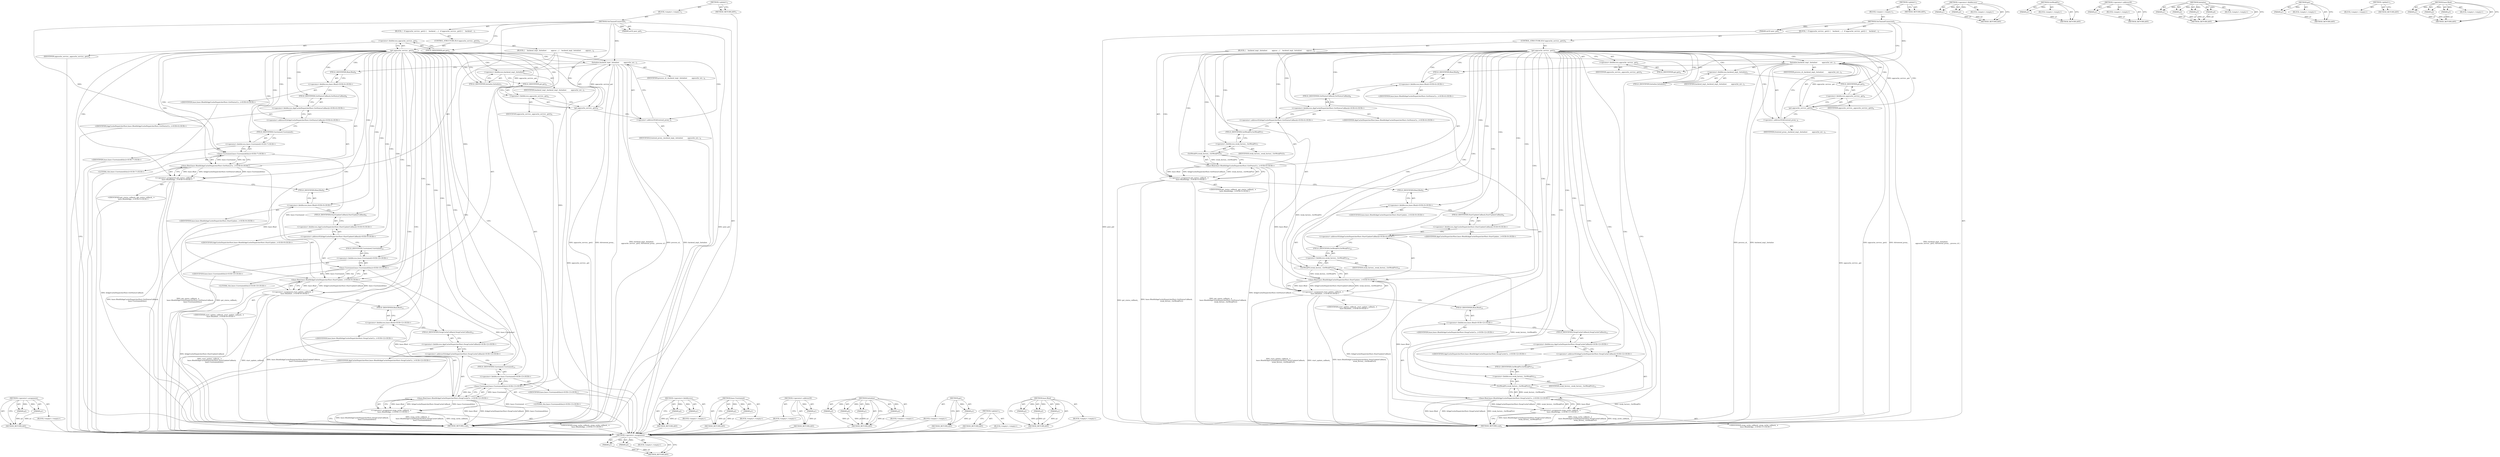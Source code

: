 digraph "base.Bind" {
vulnerable_112 [label=<(METHOD,&lt;operator&gt;.assignment)>];
vulnerable_113 [label=<(PARAM,p1)>];
vulnerable_114 [label=<(PARAM,p2)>];
vulnerable_115 [label=<(BLOCK,&lt;empty&gt;,&lt;empty&gt;)>];
vulnerable_116 [label=<(METHOD_RETURN,ANY)>];
vulnerable_6 [label=<(METHOD,&lt;global&gt;)<SUB>1</SUB>>];
vulnerable_7 [label=<(BLOCK,&lt;empty&gt;,&lt;empty&gt;)<SUB>1</SUB>>];
vulnerable_8 [label=<(METHOD,OnChannelConnected)<SUB>1</SUB>>];
vulnerable_9 [label=<(PARAM,int32 peer_pid)<SUB>1</SUB>>];
vulnerable_10 [label=<(BLOCK,{
  if (appcache_service_.get()) {
    backend_...,{
  if (appcache_service_.get()) {
    backend_...)<SUB>1</SUB>>];
vulnerable_11 [label=<(CONTROL_STRUCTURE,IF,if (appcache_service_.get()))<SUB>2</SUB>>];
vulnerable_12 [label=<(get,appcache_service_.get())<SUB>2</SUB>>];
vulnerable_13 [label=<(&lt;operator&gt;.fieldAccess,appcache_service_.get)<SUB>2</SUB>>];
vulnerable_14 [label=<(IDENTIFIER,appcache_service_,appcache_service_.get())<SUB>2</SUB>>];
vulnerable_15 [label=<(FIELD_IDENTIFIER,get,get)<SUB>2</SUB>>];
vulnerable_16 [label=<(BLOCK,{
    backend_impl_.Initialize(
         appcac...,{
    backend_impl_.Initialize(
         appcac...)<SUB>2</SUB>>];
vulnerable_17 [label=<(Initialize,backend_impl_.Initialize(
         appcache_ser...)<SUB>3</SUB>>];
vulnerable_18 [label=<(&lt;operator&gt;.fieldAccess,backend_impl_.Initialize)<SUB>3</SUB>>];
vulnerable_19 [label=<(IDENTIFIER,backend_impl_,backend_impl_.Initialize(
         appcache_ser...)<SUB>3</SUB>>];
vulnerable_20 [label=<(FIELD_IDENTIFIER,Initialize,Initialize)<SUB>3</SUB>>];
vulnerable_21 [label=<(get,appcache_service_.get())<SUB>4</SUB>>];
vulnerable_22 [label=<(&lt;operator&gt;.fieldAccess,appcache_service_.get)<SUB>4</SUB>>];
vulnerable_23 [label=<(IDENTIFIER,appcache_service_,appcache_service_.get())<SUB>4</SUB>>];
vulnerable_24 [label=<(FIELD_IDENTIFIER,get,get)<SUB>4</SUB>>];
vulnerable_25 [label=<(&lt;operator&gt;.addressOf,&amp;frontend_proxy_)<SUB>4</SUB>>];
vulnerable_26 [label=<(IDENTIFIER,frontend_proxy_,backend_impl_.Initialize(
         appcache_ser...)<SUB>4</SUB>>];
vulnerable_27 [label=<(IDENTIFIER,process_id_,backend_impl_.Initialize(
         appcache_ser...)<SUB>4</SUB>>];
vulnerable_28 [label="<(&lt;operator&gt;.assignment,get_status_callback_ =
         base::Bind(&amp;App...)<SUB>5</SUB>>"];
vulnerable_29 [label="<(IDENTIFIER,get_status_callback_,get_status_callback_ =
         base::Bind(&amp;App...)<SUB>5</SUB>>"];
vulnerable_30 [label="<(base.Bind,base::Bind(&amp;AppCacheDispatcherHost::GetStatusCa...)<SUB>6</SUB>>"];
vulnerable_31 [label="<(&lt;operator&gt;.fieldAccess,base::Bind)<SUB>6</SUB>>"];
vulnerable_32 [label="<(IDENTIFIER,base,base::Bind(&amp;AppCacheDispatcherHost::GetStatusCa...)<SUB>6</SUB>>"];
vulnerable_33 [label=<(FIELD_IDENTIFIER,Bind,Bind)<SUB>6</SUB>>];
vulnerable_34 [label="<(&lt;operator&gt;.addressOf,&amp;AppCacheDispatcherHost::GetStatusCallback)<SUB>6</SUB>>"];
vulnerable_35 [label="<(&lt;operator&gt;.fieldAccess,AppCacheDispatcherHost::GetStatusCallback)<SUB>6</SUB>>"];
vulnerable_36 [label="<(IDENTIFIER,AppCacheDispatcherHost,base::Bind(&amp;AppCacheDispatcherHost::GetStatusCa...)<SUB>6</SUB>>"];
vulnerable_37 [label=<(FIELD_IDENTIFIER,GetStatusCallback,GetStatusCallback)<SUB>6</SUB>>];
vulnerable_38 [label="<(base.Unretained,base::Unretained(this))<SUB>7</SUB>>"];
vulnerable_39 [label="<(&lt;operator&gt;.fieldAccess,base::Unretained)<SUB>7</SUB>>"];
vulnerable_40 [label="<(IDENTIFIER,base,base::Unretained(this))<SUB>7</SUB>>"];
vulnerable_41 [label=<(FIELD_IDENTIFIER,Unretained,Unretained)<SUB>7</SUB>>];
vulnerable_42 [label="<(LITERAL,this,base::Unretained(this))<SUB>7</SUB>>"];
vulnerable_43 [label="<(&lt;operator&gt;.assignment,start_update_callback_ =
         base::Bind(&amp;A...)<SUB>8</SUB>>"];
vulnerable_44 [label="<(IDENTIFIER,start_update_callback_,start_update_callback_ =
         base::Bind(&amp;A...)<SUB>8</SUB>>"];
vulnerable_45 [label="<(base.Bind,base::Bind(&amp;AppCacheDispatcherHost::StartUpdate...)<SUB>9</SUB>>"];
vulnerable_46 [label="<(&lt;operator&gt;.fieldAccess,base::Bind)<SUB>9</SUB>>"];
vulnerable_47 [label="<(IDENTIFIER,base,base::Bind(&amp;AppCacheDispatcherHost::StartUpdate...)<SUB>9</SUB>>"];
vulnerable_48 [label=<(FIELD_IDENTIFIER,Bind,Bind)<SUB>9</SUB>>];
vulnerable_49 [label="<(&lt;operator&gt;.addressOf,&amp;AppCacheDispatcherHost::StartUpdateCallback)<SUB>9</SUB>>"];
vulnerable_50 [label="<(&lt;operator&gt;.fieldAccess,AppCacheDispatcherHost::StartUpdateCallback)<SUB>9</SUB>>"];
vulnerable_51 [label="<(IDENTIFIER,AppCacheDispatcherHost,base::Bind(&amp;AppCacheDispatcherHost::StartUpdate...)<SUB>9</SUB>>"];
vulnerable_52 [label=<(FIELD_IDENTIFIER,StartUpdateCallback,StartUpdateCallback)<SUB>9</SUB>>];
vulnerable_53 [label="<(base.Unretained,base::Unretained(this))<SUB>10</SUB>>"];
vulnerable_54 [label="<(&lt;operator&gt;.fieldAccess,base::Unretained)<SUB>10</SUB>>"];
vulnerable_55 [label="<(IDENTIFIER,base,base::Unretained(this))<SUB>10</SUB>>"];
vulnerable_56 [label=<(FIELD_IDENTIFIER,Unretained,Unretained)<SUB>10</SUB>>];
vulnerable_57 [label="<(LITERAL,this,base::Unretained(this))<SUB>10</SUB>>"];
vulnerable_58 [label="<(&lt;operator&gt;.assignment,swap_cache_callback_ =
         base::Bind(&amp;App...)<SUB>11</SUB>>"];
vulnerable_59 [label="<(IDENTIFIER,swap_cache_callback_,swap_cache_callback_ =
         base::Bind(&amp;App...)<SUB>11</SUB>>"];
vulnerable_60 [label="<(base.Bind,base::Bind(&amp;AppCacheDispatcherHost::SwapCacheCa...)<SUB>12</SUB>>"];
vulnerable_61 [label="<(&lt;operator&gt;.fieldAccess,base::Bind)<SUB>12</SUB>>"];
vulnerable_62 [label="<(IDENTIFIER,base,base::Bind(&amp;AppCacheDispatcherHost::SwapCacheCa...)<SUB>12</SUB>>"];
vulnerable_63 [label=<(FIELD_IDENTIFIER,Bind,Bind)<SUB>12</SUB>>];
vulnerable_64 [label="<(&lt;operator&gt;.addressOf,&amp;AppCacheDispatcherHost::SwapCacheCallback)<SUB>12</SUB>>"];
vulnerable_65 [label="<(&lt;operator&gt;.fieldAccess,AppCacheDispatcherHost::SwapCacheCallback)<SUB>12</SUB>>"];
vulnerable_66 [label="<(IDENTIFIER,AppCacheDispatcherHost,base::Bind(&amp;AppCacheDispatcherHost::SwapCacheCa...)<SUB>12</SUB>>"];
vulnerable_67 [label=<(FIELD_IDENTIFIER,SwapCacheCallback,SwapCacheCallback)<SUB>12</SUB>>];
vulnerable_68 [label="<(base.Unretained,base::Unretained(this))<SUB>13</SUB>>"];
vulnerable_69 [label="<(&lt;operator&gt;.fieldAccess,base::Unretained)<SUB>13</SUB>>"];
vulnerable_70 [label="<(IDENTIFIER,base,base::Unretained(this))<SUB>13</SUB>>"];
vulnerable_71 [label=<(FIELD_IDENTIFIER,Unretained,Unretained)<SUB>13</SUB>>];
vulnerable_72 [label="<(LITERAL,this,base::Unretained(this))<SUB>13</SUB>>"];
vulnerable_73 [label=<(METHOD_RETURN,void)<SUB>1</SUB>>];
vulnerable_75 [label=<(METHOD_RETURN,ANY)<SUB>1</SUB>>];
vulnerable_96 [label=<(METHOD,&lt;operator&gt;.fieldAccess)>];
vulnerable_97 [label=<(PARAM,p1)>];
vulnerable_98 [label=<(PARAM,p2)>];
vulnerable_99 [label=<(BLOCK,&lt;empty&gt;,&lt;empty&gt;)>];
vulnerable_100 [label=<(METHOD_RETURN,ANY)>];
vulnerable_123 [label=<(METHOD,base.Unretained)>];
vulnerable_124 [label=<(PARAM,p1)>];
vulnerable_125 [label=<(PARAM,p2)>];
vulnerable_126 [label=<(BLOCK,&lt;empty&gt;,&lt;empty&gt;)>];
vulnerable_127 [label=<(METHOD_RETURN,ANY)>];
vulnerable_108 [label=<(METHOD,&lt;operator&gt;.addressOf)>];
vulnerable_109 [label=<(PARAM,p1)>];
vulnerable_110 [label=<(BLOCK,&lt;empty&gt;,&lt;empty&gt;)>];
vulnerable_111 [label=<(METHOD_RETURN,ANY)>];
vulnerable_101 [label=<(METHOD,Initialize)>];
vulnerable_102 [label=<(PARAM,p1)>];
vulnerable_103 [label=<(PARAM,p2)>];
vulnerable_104 [label=<(PARAM,p3)>];
vulnerable_105 [label=<(PARAM,p4)>];
vulnerable_106 [label=<(BLOCK,&lt;empty&gt;,&lt;empty&gt;)>];
vulnerable_107 [label=<(METHOD_RETURN,ANY)>];
vulnerable_92 [label=<(METHOD,get)>];
vulnerable_93 [label=<(PARAM,p1)>];
vulnerable_94 [label=<(BLOCK,&lt;empty&gt;,&lt;empty&gt;)>];
vulnerable_95 [label=<(METHOD_RETURN,ANY)>];
vulnerable_86 [label=<(METHOD,&lt;global&gt;)<SUB>1</SUB>>];
vulnerable_87 [label=<(BLOCK,&lt;empty&gt;,&lt;empty&gt;)>];
vulnerable_88 [label=<(METHOD_RETURN,ANY)>];
vulnerable_117 [label=<(METHOD,base.Bind)>];
vulnerable_118 [label=<(PARAM,p1)>];
vulnerable_119 [label=<(PARAM,p2)>];
vulnerable_120 [label=<(PARAM,p3)>];
vulnerable_121 [label=<(BLOCK,&lt;empty&gt;,&lt;empty&gt;)>];
vulnerable_122 [label=<(METHOD_RETURN,ANY)>];
fixed_109 [label=<(METHOD,&lt;operator&gt;.assignment)>];
fixed_110 [label=<(PARAM,p1)>];
fixed_111 [label=<(PARAM,p2)>];
fixed_112 [label=<(BLOCK,&lt;empty&gt;,&lt;empty&gt;)>];
fixed_113 [label=<(METHOD_RETURN,ANY)>];
fixed_6 [label=<(METHOD,&lt;global&gt;)<SUB>1</SUB>>];
fixed_7 [label=<(BLOCK,&lt;empty&gt;,&lt;empty&gt;)<SUB>1</SUB>>];
fixed_8 [label=<(METHOD,OnChannelConnected)<SUB>1</SUB>>];
fixed_9 [label=<(PARAM,int32 peer_pid)<SUB>1</SUB>>];
fixed_10 [label=<(BLOCK,{
  if (appcache_service_.get()) {
    backend_...,{
  if (appcache_service_.get()) {
    backend_...)<SUB>1</SUB>>];
fixed_11 [label=<(CONTROL_STRUCTURE,IF,if (appcache_service_.get()))<SUB>2</SUB>>];
fixed_12 [label=<(get,appcache_service_.get())<SUB>2</SUB>>];
fixed_13 [label=<(&lt;operator&gt;.fieldAccess,appcache_service_.get)<SUB>2</SUB>>];
fixed_14 [label=<(IDENTIFIER,appcache_service_,appcache_service_.get())<SUB>2</SUB>>];
fixed_15 [label=<(FIELD_IDENTIFIER,get,get)<SUB>2</SUB>>];
fixed_16 [label=<(BLOCK,{
    backend_impl_.Initialize(
         appcac...,{
    backend_impl_.Initialize(
         appcac...)<SUB>2</SUB>>];
fixed_17 [label=<(Initialize,backend_impl_.Initialize(
         appcache_ser...)<SUB>3</SUB>>];
fixed_18 [label=<(&lt;operator&gt;.fieldAccess,backend_impl_.Initialize)<SUB>3</SUB>>];
fixed_19 [label=<(IDENTIFIER,backend_impl_,backend_impl_.Initialize(
         appcache_ser...)<SUB>3</SUB>>];
fixed_20 [label=<(FIELD_IDENTIFIER,Initialize,Initialize)<SUB>3</SUB>>];
fixed_21 [label=<(get,appcache_service_.get())<SUB>4</SUB>>];
fixed_22 [label=<(&lt;operator&gt;.fieldAccess,appcache_service_.get)<SUB>4</SUB>>];
fixed_23 [label=<(IDENTIFIER,appcache_service_,appcache_service_.get())<SUB>4</SUB>>];
fixed_24 [label=<(FIELD_IDENTIFIER,get,get)<SUB>4</SUB>>];
fixed_25 [label=<(&lt;operator&gt;.addressOf,&amp;frontend_proxy_)<SUB>4</SUB>>];
fixed_26 [label=<(IDENTIFIER,frontend_proxy_,backend_impl_.Initialize(
         appcache_ser...)<SUB>4</SUB>>];
fixed_27 [label=<(IDENTIFIER,process_id_,backend_impl_.Initialize(
         appcache_ser...)<SUB>4</SUB>>];
fixed_28 [label="<(&lt;operator&gt;.assignment,get_status_callback_ =
         base::Bind(&amp;App...)<SUB>5</SUB>>"];
fixed_29 [label="<(IDENTIFIER,get_status_callback_,get_status_callback_ =
         base::Bind(&amp;App...)<SUB>5</SUB>>"];
fixed_30 [label="<(base.Bind,base::Bind(&amp;AppCacheDispatcherHost::GetStatusCa...)<SUB>6</SUB>>"];
fixed_31 [label="<(&lt;operator&gt;.fieldAccess,base::Bind)<SUB>6</SUB>>"];
fixed_32 [label="<(IDENTIFIER,base,base::Bind(&amp;AppCacheDispatcherHost::GetStatusCa...)<SUB>6</SUB>>"];
fixed_33 [label=<(FIELD_IDENTIFIER,Bind,Bind)<SUB>6</SUB>>];
fixed_34 [label="<(&lt;operator&gt;.addressOf,&amp;AppCacheDispatcherHost::GetStatusCallback)<SUB>6</SUB>>"];
fixed_35 [label="<(&lt;operator&gt;.fieldAccess,AppCacheDispatcherHost::GetStatusCallback)<SUB>6</SUB>>"];
fixed_36 [label="<(IDENTIFIER,AppCacheDispatcherHost,base::Bind(&amp;AppCacheDispatcherHost::GetStatusCa...)<SUB>6</SUB>>"];
fixed_37 [label=<(FIELD_IDENTIFIER,GetStatusCallback,GetStatusCallback)<SUB>6</SUB>>];
fixed_38 [label=<(GetWeakPtr,weak_factory_.GetWeakPtr())<SUB>7</SUB>>];
fixed_39 [label=<(&lt;operator&gt;.fieldAccess,weak_factory_.GetWeakPtr)<SUB>7</SUB>>];
fixed_40 [label=<(IDENTIFIER,weak_factory_,weak_factory_.GetWeakPtr())<SUB>7</SUB>>];
fixed_41 [label=<(FIELD_IDENTIFIER,GetWeakPtr,GetWeakPtr)<SUB>7</SUB>>];
fixed_42 [label="<(&lt;operator&gt;.assignment,start_update_callback_ =
         base::Bind(&amp;A...)<SUB>8</SUB>>"];
fixed_43 [label="<(IDENTIFIER,start_update_callback_,start_update_callback_ =
         base::Bind(&amp;A...)<SUB>8</SUB>>"];
fixed_44 [label="<(base.Bind,base::Bind(&amp;AppCacheDispatcherHost::StartUpdate...)<SUB>9</SUB>>"];
fixed_45 [label="<(&lt;operator&gt;.fieldAccess,base::Bind)<SUB>9</SUB>>"];
fixed_46 [label="<(IDENTIFIER,base,base::Bind(&amp;AppCacheDispatcherHost::StartUpdate...)<SUB>9</SUB>>"];
fixed_47 [label=<(FIELD_IDENTIFIER,Bind,Bind)<SUB>9</SUB>>];
fixed_48 [label="<(&lt;operator&gt;.addressOf,&amp;AppCacheDispatcherHost::StartUpdateCallback)<SUB>9</SUB>>"];
fixed_49 [label="<(&lt;operator&gt;.fieldAccess,AppCacheDispatcherHost::StartUpdateCallback)<SUB>9</SUB>>"];
fixed_50 [label="<(IDENTIFIER,AppCacheDispatcherHost,base::Bind(&amp;AppCacheDispatcherHost::StartUpdate...)<SUB>9</SUB>>"];
fixed_51 [label=<(FIELD_IDENTIFIER,StartUpdateCallback,StartUpdateCallback)<SUB>9</SUB>>];
fixed_52 [label=<(GetWeakPtr,weak_factory_.GetWeakPtr())<SUB>10</SUB>>];
fixed_53 [label=<(&lt;operator&gt;.fieldAccess,weak_factory_.GetWeakPtr)<SUB>10</SUB>>];
fixed_54 [label=<(IDENTIFIER,weak_factory_,weak_factory_.GetWeakPtr())<SUB>10</SUB>>];
fixed_55 [label=<(FIELD_IDENTIFIER,GetWeakPtr,GetWeakPtr)<SUB>10</SUB>>];
fixed_56 [label="<(&lt;operator&gt;.assignment,swap_cache_callback_ =
         base::Bind(&amp;App...)<SUB>11</SUB>>"];
fixed_57 [label="<(IDENTIFIER,swap_cache_callback_,swap_cache_callback_ =
         base::Bind(&amp;App...)<SUB>11</SUB>>"];
fixed_58 [label="<(base.Bind,base::Bind(&amp;AppCacheDispatcherHost::SwapCacheCa...)<SUB>12</SUB>>"];
fixed_59 [label="<(&lt;operator&gt;.fieldAccess,base::Bind)<SUB>12</SUB>>"];
fixed_60 [label="<(IDENTIFIER,base,base::Bind(&amp;AppCacheDispatcherHost::SwapCacheCa...)<SUB>12</SUB>>"];
fixed_61 [label=<(FIELD_IDENTIFIER,Bind,Bind)<SUB>12</SUB>>];
fixed_62 [label="<(&lt;operator&gt;.addressOf,&amp;AppCacheDispatcherHost::SwapCacheCallback)<SUB>12</SUB>>"];
fixed_63 [label="<(&lt;operator&gt;.fieldAccess,AppCacheDispatcherHost::SwapCacheCallback)<SUB>12</SUB>>"];
fixed_64 [label="<(IDENTIFIER,AppCacheDispatcherHost,base::Bind(&amp;AppCacheDispatcherHost::SwapCacheCa...)<SUB>12</SUB>>"];
fixed_65 [label=<(FIELD_IDENTIFIER,SwapCacheCallback,SwapCacheCallback)<SUB>12</SUB>>];
fixed_66 [label=<(GetWeakPtr,weak_factory_.GetWeakPtr())<SUB>13</SUB>>];
fixed_67 [label=<(&lt;operator&gt;.fieldAccess,weak_factory_.GetWeakPtr)<SUB>13</SUB>>];
fixed_68 [label=<(IDENTIFIER,weak_factory_,weak_factory_.GetWeakPtr())<SUB>13</SUB>>];
fixed_69 [label=<(FIELD_IDENTIFIER,GetWeakPtr,GetWeakPtr)<SUB>13</SUB>>];
fixed_70 [label=<(METHOD_RETURN,void)<SUB>1</SUB>>];
fixed_72 [label=<(METHOD_RETURN,ANY)<SUB>1</SUB>>];
fixed_93 [label=<(METHOD,&lt;operator&gt;.fieldAccess)>];
fixed_94 [label=<(PARAM,p1)>];
fixed_95 [label=<(PARAM,p2)>];
fixed_96 [label=<(BLOCK,&lt;empty&gt;,&lt;empty&gt;)>];
fixed_97 [label=<(METHOD_RETURN,ANY)>];
fixed_120 [label=<(METHOD,GetWeakPtr)>];
fixed_121 [label=<(PARAM,p1)>];
fixed_122 [label=<(BLOCK,&lt;empty&gt;,&lt;empty&gt;)>];
fixed_123 [label=<(METHOD_RETURN,ANY)>];
fixed_105 [label=<(METHOD,&lt;operator&gt;.addressOf)>];
fixed_106 [label=<(PARAM,p1)>];
fixed_107 [label=<(BLOCK,&lt;empty&gt;,&lt;empty&gt;)>];
fixed_108 [label=<(METHOD_RETURN,ANY)>];
fixed_98 [label=<(METHOD,Initialize)>];
fixed_99 [label=<(PARAM,p1)>];
fixed_100 [label=<(PARAM,p2)>];
fixed_101 [label=<(PARAM,p3)>];
fixed_102 [label=<(PARAM,p4)>];
fixed_103 [label=<(BLOCK,&lt;empty&gt;,&lt;empty&gt;)>];
fixed_104 [label=<(METHOD_RETURN,ANY)>];
fixed_89 [label=<(METHOD,get)>];
fixed_90 [label=<(PARAM,p1)>];
fixed_91 [label=<(BLOCK,&lt;empty&gt;,&lt;empty&gt;)>];
fixed_92 [label=<(METHOD_RETURN,ANY)>];
fixed_83 [label=<(METHOD,&lt;global&gt;)<SUB>1</SUB>>];
fixed_84 [label=<(BLOCK,&lt;empty&gt;,&lt;empty&gt;)>];
fixed_85 [label=<(METHOD_RETURN,ANY)>];
fixed_114 [label=<(METHOD,base.Bind)>];
fixed_115 [label=<(PARAM,p1)>];
fixed_116 [label=<(PARAM,p2)>];
fixed_117 [label=<(PARAM,p3)>];
fixed_118 [label=<(BLOCK,&lt;empty&gt;,&lt;empty&gt;)>];
fixed_119 [label=<(METHOD_RETURN,ANY)>];
vulnerable_112 -> vulnerable_113  [key=0, label="AST: "];
vulnerable_112 -> vulnerable_113  [key=1, label="DDG: "];
vulnerable_112 -> vulnerable_115  [key=0, label="AST: "];
vulnerable_112 -> vulnerable_114  [key=0, label="AST: "];
vulnerable_112 -> vulnerable_114  [key=1, label="DDG: "];
vulnerable_112 -> vulnerable_116  [key=0, label="AST: "];
vulnerable_112 -> vulnerable_116  [key=1, label="CFG: "];
vulnerable_113 -> vulnerable_116  [key=0, label="DDG: p1"];
vulnerable_114 -> vulnerable_116  [key=0, label="DDG: p2"];
vulnerable_115 -> fixed_109  [key=0];
vulnerable_116 -> fixed_109  [key=0];
vulnerable_6 -> vulnerable_7  [key=0, label="AST: "];
vulnerable_6 -> vulnerable_75  [key=0, label="AST: "];
vulnerable_6 -> vulnerable_75  [key=1, label="CFG: "];
vulnerable_7 -> vulnerable_8  [key=0, label="AST: "];
vulnerable_8 -> vulnerable_9  [key=0, label="AST: "];
vulnerable_8 -> vulnerable_9  [key=1, label="DDG: "];
vulnerable_8 -> vulnerable_10  [key=0, label="AST: "];
vulnerable_8 -> vulnerable_73  [key=0, label="AST: "];
vulnerable_8 -> vulnerable_15  [key=0, label="CFG: "];
vulnerable_8 -> vulnerable_17  [key=0, label="DDG: "];
vulnerable_8 -> vulnerable_38  [key=0, label="DDG: "];
vulnerable_8 -> vulnerable_53  [key=0, label="DDG: "];
vulnerable_8 -> vulnerable_68  [key=0, label="DDG: "];
vulnerable_9 -> vulnerable_73  [key=0, label="DDG: peer_pid"];
vulnerable_10 -> vulnerable_11  [key=0, label="AST: "];
vulnerable_11 -> vulnerable_12  [key=0, label="AST: "];
vulnerable_11 -> vulnerable_16  [key=0, label="AST: "];
vulnerable_12 -> vulnerable_13  [key=0, label="AST: "];
vulnerable_12 -> vulnerable_73  [key=0, label="CFG: "];
vulnerable_12 -> vulnerable_20  [key=0, label="CFG: "];
vulnerable_12 -> vulnerable_20  [key=1, label="CDG: "];
vulnerable_12 -> vulnerable_21  [key=0, label="DDG: appcache_service_.get"];
vulnerable_12 -> vulnerable_21  [key=1, label="CDG: "];
vulnerable_12 -> vulnerable_17  [key=0, label="CDG: "];
vulnerable_12 -> vulnerable_30  [key=0, label="CDG: "];
vulnerable_12 -> vulnerable_34  [key=0, label="CDG: "];
vulnerable_12 -> vulnerable_48  [key=0, label="CDG: "];
vulnerable_12 -> vulnerable_68  [key=0, label="CDG: "];
vulnerable_12 -> vulnerable_49  [key=0, label="CDG: "];
vulnerable_12 -> vulnerable_60  [key=0, label="CDG: "];
vulnerable_12 -> vulnerable_64  [key=0, label="CDG: "];
vulnerable_12 -> vulnerable_28  [key=0, label="CDG: "];
vulnerable_12 -> vulnerable_52  [key=0, label="CDG: "];
vulnerable_12 -> vulnerable_37  [key=0, label="CDG: "];
vulnerable_12 -> vulnerable_46  [key=0, label="CDG: "];
vulnerable_12 -> vulnerable_38  [key=0, label="CDG: "];
vulnerable_12 -> vulnerable_25  [key=0, label="CDG: "];
vulnerable_12 -> vulnerable_56  [key=0, label="CDG: "];
vulnerable_12 -> vulnerable_69  [key=0, label="CDG: "];
vulnerable_12 -> vulnerable_22  [key=0, label="CDG: "];
vulnerable_12 -> vulnerable_67  [key=0, label="CDG: "];
vulnerable_12 -> vulnerable_45  [key=0, label="CDG: "];
vulnerable_12 -> vulnerable_18  [key=0, label="CDG: "];
vulnerable_12 -> vulnerable_65  [key=0, label="CDG: "];
vulnerable_12 -> vulnerable_50  [key=0, label="CDG: "];
vulnerable_12 -> vulnerable_35  [key=0, label="CDG: "];
vulnerable_12 -> vulnerable_54  [key=0, label="CDG: "];
vulnerable_12 -> vulnerable_43  [key=0, label="CDG: "];
vulnerable_12 -> vulnerable_24  [key=0, label="CDG: "];
vulnerable_12 -> vulnerable_58  [key=0, label="CDG: "];
vulnerable_12 -> vulnerable_33  [key=0, label="CDG: "];
vulnerable_12 -> vulnerable_61  [key=0, label="CDG: "];
vulnerable_12 -> vulnerable_71  [key=0, label="CDG: "];
vulnerable_12 -> vulnerable_53  [key=0, label="CDG: "];
vulnerable_12 -> vulnerable_41  [key=0, label="CDG: "];
vulnerable_12 -> vulnerable_63  [key=0, label="CDG: "];
vulnerable_12 -> vulnerable_39  [key=0, label="CDG: "];
vulnerable_12 -> vulnerable_31  [key=0, label="CDG: "];
vulnerable_13 -> vulnerable_14  [key=0, label="AST: "];
vulnerable_13 -> vulnerable_15  [key=0, label="AST: "];
vulnerable_13 -> vulnerable_12  [key=0, label="CFG: "];
vulnerable_14 -> fixed_109  [key=0];
vulnerable_15 -> vulnerable_13  [key=0, label="CFG: "];
vulnerable_16 -> vulnerable_17  [key=0, label="AST: "];
vulnerable_16 -> vulnerable_28  [key=0, label="AST: "];
vulnerable_16 -> vulnerable_43  [key=0, label="AST: "];
vulnerable_16 -> vulnerable_58  [key=0, label="AST: "];
vulnerable_17 -> vulnerable_18  [key=0, label="AST: "];
vulnerable_17 -> vulnerable_21  [key=0, label="AST: "];
vulnerable_17 -> vulnerable_25  [key=0, label="AST: "];
vulnerable_17 -> vulnerable_27  [key=0, label="AST: "];
vulnerable_17 -> vulnerable_33  [key=0, label="CFG: "];
vulnerable_17 -> vulnerable_73  [key=0, label="DDG: backend_impl_.Initialize"];
vulnerable_17 -> vulnerable_73  [key=1, label="DDG: appcache_service_.get()"];
vulnerable_17 -> vulnerable_73  [key=2, label="DDG: &amp;frontend_proxy_"];
vulnerable_17 -> vulnerable_73  [key=3, label="DDG: backend_impl_.Initialize(
         appcache_service_.get(), &amp;frontend_proxy_, process_id_)"];
vulnerable_17 -> vulnerable_73  [key=4, label="DDG: process_id_"];
vulnerable_18 -> vulnerable_19  [key=0, label="AST: "];
vulnerable_18 -> vulnerable_20  [key=0, label="AST: "];
vulnerable_18 -> vulnerable_24  [key=0, label="CFG: "];
vulnerable_19 -> fixed_109  [key=0];
vulnerable_20 -> vulnerable_18  [key=0, label="CFG: "];
vulnerable_21 -> vulnerable_22  [key=0, label="AST: "];
vulnerable_21 -> vulnerable_25  [key=0, label="CFG: "];
vulnerable_21 -> vulnerable_73  [key=0, label="DDG: appcache_service_.get"];
vulnerable_21 -> vulnerable_17  [key=0, label="DDG: appcache_service_.get"];
vulnerable_22 -> vulnerable_23  [key=0, label="AST: "];
vulnerable_22 -> vulnerable_24  [key=0, label="AST: "];
vulnerable_22 -> vulnerable_21  [key=0, label="CFG: "];
vulnerable_23 -> fixed_109  [key=0];
vulnerable_24 -> vulnerable_22  [key=0, label="CFG: "];
vulnerable_25 -> vulnerable_26  [key=0, label="AST: "];
vulnerable_25 -> vulnerable_17  [key=0, label="CFG: "];
vulnerable_26 -> fixed_109  [key=0];
vulnerable_27 -> fixed_109  [key=0];
vulnerable_28 -> vulnerable_29  [key=0, label="AST: "];
vulnerable_28 -> vulnerable_30  [key=0, label="AST: "];
vulnerable_28 -> vulnerable_48  [key=0, label="CFG: "];
vulnerable_28 -> vulnerable_73  [key=0, label="DDG: base::Bind(&amp;AppCacheDispatcherHost::GetStatusCallback,
                   base::Unretained(this))"];
vulnerable_28 -> vulnerable_73  [key=1, label="DDG: get_status_callback_ =
         base::Bind(&amp;AppCacheDispatcherHost::GetStatusCallback,
                   base::Unretained(this))"];
vulnerable_28 -> vulnerable_73  [key=2, label="DDG: get_status_callback_"];
vulnerable_29 -> fixed_109  [key=0];
vulnerable_30 -> vulnerable_31  [key=0, label="AST: "];
vulnerable_30 -> vulnerable_34  [key=0, label="AST: "];
vulnerable_30 -> vulnerable_38  [key=0, label="AST: "];
vulnerable_30 -> vulnerable_28  [key=0, label="CFG: "];
vulnerable_30 -> vulnerable_28  [key=1, label="DDG: base::Bind"];
vulnerable_30 -> vulnerable_28  [key=2, label="DDG: &amp;AppCacheDispatcherHost::GetStatusCallback"];
vulnerable_30 -> vulnerable_28  [key=3, label="DDG: base::Unretained(this)"];
vulnerable_30 -> vulnerable_73  [key=0, label="DDG: &amp;AppCacheDispatcherHost::GetStatusCallback"];
vulnerable_30 -> vulnerable_45  [key=0, label="DDG: base::Bind"];
vulnerable_31 -> vulnerable_32  [key=0, label="AST: "];
vulnerable_31 -> vulnerable_33  [key=0, label="AST: "];
vulnerable_31 -> vulnerable_37  [key=0, label="CFG: "];
vulnerable_32 -> fixed_109  [key=0];
vulnerable_33 -> vulnerable_31  [key=0, label="CFG: "];
vulnerable_34 -> vulnerable_35  [key=0, label="AST: "];
vulnerable_34 -> vulnerable_41  [key=0, label="CFG: "];
vulnerable_35 -> vulnerable_36  [key=0, label="AST: "];
vulnerable_35 -> vulnerable_37  [key=0, label="AST: "];
vulnerable_35 -> vulnerable_34  [key=0, label="CFG: "];
vulnerable_36 -> fixed_109  [key=0];
vulnerable_37 -> vulnerable_35  [key=0, label="CFG: "];
vulnerable_38 -> vulnerable_39  [key=0, label="AST: "];
vulnerable_38 -> vulnerable_42  [key=0, label="AST: "];
vulnerable_38 -> vulnerable_30  [key=0, label="CFG: "];
vulnerable_38 -> vulnerable_30  [key=1, label="DDG: base::Unretained"];
vulnerable_38 -> vulnerable_30  [key=2, label="DDG: this"];
vulnerable_38 -> vulnerable_53  [key=0, label="DDG: base::Unretained"];
vulnerable_39 -> vulnerable_40  [key=0, label="AST: "];
vulnerable_39 -> vulnerable_41  [key=0, label="AST: "];
vulnerable_39 -> vulnerable_38  [key=0, label="CFG: "];
vulnerable_40 -> fixed_109  [key=0];
vulnerable_41 -> vulnerable_39  [key=0, label="CFG: "];
vulnerable_42 -> fixed_109  [key=0];
vulnerable_43 -> vulnerable_44  [key=0, label="AST: "];
vulnerable_43 -> vulnerable_45  [key=0, label="AST: "];
vulnerable_43 -> vulnerable_63  [key=0, label="CFG: "];
vulnerable_43 -> vulnerable_73  [key=0, label="DDG: base::Bind(&amp;AppCacheDispatcherHost::StartUpdateCallback,
                   base::Unretained(this))"];
vulnerable_43 -> vulnerable_73  [key=1, label="DDG: start_update_callback_ =
         base::Bind(&amp;AppCacheDispatcherHost::StartUpdateCallback,
                   base::Unretained(this))"];
vulnerable_43 -> vulnerable_73  [key=2, label="DDG: start_update_callback_"];
vulnerable_44 -> fixed_109  [key=0];
vulnerable_45 -> vulnerable_46  [key=0, label="AST: "];
vulnerable_45 -> vulnerable_49  [key=0, label="AST: "];
vulnerable_45 -> vulnerable_53  [key=0, label="AST: "];
vulnerable_45 -> vulnerable_43  [key=0, label="CFG: "];
vulnerable_45 -> vulnerable_43  [key=1, label="DDG: base::Bind"];
vulnerable_45 -> vulnerable_43  [key=2, label="DDG: &amp;AppCacheDispatcherHost::StartUpdateCallback"];
vulnerable_45 -> vulnerable_43  [key=3, label="DDG: base::Unretained(this)"];
vulnerable_45 -> vulnerable_73  [key=0, label="DDG: &amp;AppCacheDispatcherHost::StartUpdateCallback"];
vulnerable_45 -> vulnerable_60  [key=0, label="DDG: base::Bind"];
vulnerable_46 -> vulnerable_47  [key=0, label="AST: "];
vulnerable_46 -> vulnerable_48  [key=0, label="AST: "];
vulnerable_46 -> vulnerable_52  [key=0, label="CFG: "];
vulnerable_47 -> fixed_109  [key=0];
vulnerable_48 -> vulnerable_46  [key=0, label="CFG: "];
vulnerable_49 -> vulnerable_50  [key=0, label="AST: "];
vulnerable_49 -> vulnerable_56  [key=0, label="CFG: "];
vulnerable_50 -> vulnerable_51  [key=0, label="AST: "];
vulnerable_50 -> vulnerable_52  [key=0, label="AST: "];
vulnerable_50 -> vulnerable_49  [key=0, label="CFG: "];
vulnerable_51 -> fixed_109  [key=0];
vulnerable_52 -> vulnerable_50  [key=0, label="CFG: "];
vulnerable_53 -> vulnerable_54  [key=0, label="AST: "];
vulnerable_53 -> vulnerable_57  [key=0, label="AST: "];
vulnerable_53 -> vulnerable_45  [key=0, label="CFG: "];
vulnerable_53 -> vulnerable_45  [key=1, label="DDG: base::Unretained"];
vulnerable_53 -> vulnerable_45  [key=2, label="DDG: this"];
vulnerable_53 -> vulnerable_68  [key=0, label="DDG: base::Unretained"];
vulnerable_54 -> vulnerable_55  [key=0, label="AST: "];
vulnerable_54 -> vulnerable_56  [key=0, label="AST: "];
vulnerable_54 -> vulnerable_53  [key=0, label="CFG: "];
vulnerable_55 -> fixed_109  [key=0];
vulnerable_56 -> vulnerable_54  [key=0, label="CFG: "];
vulnerable_57 -> fixed_109  [key=0];
vulnerable_58 -> vulnerable_59  [key=0, label="AST: "];
vulnerable_58 -> vulnerable_60  [key=0, label="AST: "];
vulnerable_58 -> vulnerable_73  [key=0, label="CFG: "];
vulnerable_58 -> vulnerable_73  [key=1, label="DDG: base::Bind(&amp;AppCacheDispatcherHost::SwapCacheCallback,
                   base::Unretained(this))"];
vulnerable_58 -> vulnerable_73  [key=2, label="DDG: swap_cache_callback_ =
         base::Bind(&amp;AppCacheDispatcherHost::SwapCacheCallback,
                   base::Unretained(this))"];
vulnerable_58 -> vulnerable_73  [key=3, label="DDG: swap_cache_callback_"];
vulnerable_59 -> fixed_109  [key=0];
vulnerable_60 -> vulnerable_61  [key=0, label="AST: "];
vulnerable_60 -> vulnerable_64  [key=0, label="AST: "];
vulnerable_60 -> vulnerable_68  [key=0, label="AST: "];
vulnerable_60 -> vulnerable_58  [key=0, label="CFG: "];
vulnerable_60 -> vulnerable_58  [key=1, label="DDG: base::Bind"];
vulnerable_60 -> vulnerable_58  [key=2, label="DDG: &amp;AppCacheDispatcherHost::SwapCacheCallback"];
vulnerable_60 -> vulnerable_58  [key=3, label="DDG: base::Unretained(this)"];
vulnerable_60 -> vulnerable_73  [key=0, label="DDG: base::Bind"];
vulnerable_60 -> vulnerable_73  [key=1, label="DDG: &amp;AppCacheDispatcherHost::SwapCacheCallback"];
vulnerable_60 -> vulnerable_73  [key=2, label="DDG: base::Unretained(this)"];
vulnerable_61 -> vulnerable_62  [key=0, label="AST: "];
vulnerable_61 -> vulnerable_63  [key=0, label="AST: "];
vulnerable_61 -> vulnerable_67  [key=0, label="CFG: "];
vulnerable_62 -> fixed_109  [key=0];
vulnerable_63 -> vulnerable_61  [key=0, label="CFG: "];
vulnerable_64 -> vulnerable_65  [key=0, label="AST: "];
vulnerable_64 -> vulnerable_71  [key=0, label="CFG: "];
vulnerable_65 -> vulnerable_66  [key=0, label="AST: "];
vulnerable_65 -> vulnerable_67  [key=0, label="AST: "];
vulnerable_65 -> vulnerable_64  [key=0, label="CFG: "];
vulnerable_66 -> fixed_109  [key=0];
vulnerable_67 -> vulnerable_65  [key=0, label="CFG: "];
vulnerable_68 -> vulnerable_69  [key=0, label="AST: "];
vulnerable_68 -> vulnerable_72  [key=0, label="AST: "];
vulnerable_68 -> vulnerable_60  [key=0, label="CFG: "];
vulnerable_68 -> vulnerable_60  [key=1, label="DDG: base::Unretained"];
vulnerable_68 -> vulnerable_60  [key=2, label="DDG: this"];
vulnerable_68 -> vulnerable_73  [key=0, label="DDG: base::Unretained"];
vulnerable_69 -> vulnerable_70  [key=0, label="AST: "];
vulnerable_69 -> vulnerable_71  [key=0, label="AST: "];
vulnerable_69 -> vulnerable_68  [key=0, label="CFG: "];
vulnerable_70 -> fixed_109  [key=0];
vulnerable_71 -> vulnerable_69  [key=0, label="CFG: "];
vulnerable_72 -> fixed_109  [key=0];
vulnerable_73 -> fixed_109  [key=0];
vulnerable_75 -> fixed_109  [key=0];
vulnerable_96 -> vulnerable_97  [key=0, label="AST: "];
vulnerable_96 -> vulnerable_97  [key=1, label="DDG: "];
vulnerable_96 -> vulnerable_99  [key=0, label="AST: "];
vulnerable_96 -> vulnerable_98  [key=0, label="AST: "];
vulnerable_96 -> vulnerable_98  [key=1, label="DDG: "];
vulnerable_96 -> vulnerable_100  [key=0, label="AST: "];
vulnerable_96 -> vulnerable_100  [key=1, label="CFG: "];
vulnerable_97 -> vulnerable_100  [key=0, label="DDG: p1"];
vulnerable_98 -> vulnerable_100  [key=0, label="DDG: p2"];
vulnerable_99 -> fixed_109  [key=0];
vulnerable_100 -> fixed_109  [key=0];
vulnerable_123 -> vulnerable_124  [key=0, label="AST: "];
vulnerable_123 -> vulnerable_124  [key=1, label="DDG: "];
vulnerable_123 -> vulnerable_126  [key=0, label="AST: "];
vulnerable_123 -> vulnerable_125  [key=0, label="AST: "];
vulnerable_123 -> vulnerable_125  [key=1, label="DDG: "];
vulnerable_123 -> vulnerable_127  [key=0, label="AST: "];
vulnerable_123 -> vulnerable_127  [key=1, label="CFG: "];
vulnerable_124 -> vulnerable_127  [key=0, label="DDG: p1"];
vulnerable_125 -> vulnerable_127  [key=0, label="DDG: p2"];
vulnerable_126 -> fixed_109  [key=0];
vulnerable_127 -> fixed_109  [key=0];
vulnerable_108 -> vulnerable_109  [key=0, label="AST: "];
vulnerable_108 -> vulnerable_109  [key=1, label="DDG: "];
vulnerable_108 -> vulnerable_110  [key=0, label="AST: "];
vulnerable_108 -> vulnerable_111  [key=0, label="AST: "];
vulnerable_108 -> vulnerable_111  [key=1, label="CFG: "];
vulnerable_109 -> vulnerable_111  [key=0, label="DDG: p1"];
vulnerable_110 -> fixed_109  [key=0];
vulnerable_111 -> fixed_109  [key=0];
vulnerable_101 -> vulnerable_102  [key=0, label="AST: "];
vulnerable_101 -> vulnerable_102  [key=1, label="DDG: "];
vulnerable_101 -> vulnerable_106  [key=0, label="AST: "];
vulnerable_101 -> vulnerable_103  [key=0, label="AST: "];
vulnerable_101 -> vulnerable_103  [key=1, label="DDG: "];
vulnerable_101 -> vulnerable_107  [key=0, label="AST: "];
vulnerable_101 -> vulnerable_107  [key=1, label="CFG: "];
vulnerable_101 -> vulnerable_104  [key=0, label="AST: "];
vulnerable_101 -> vulnerable_104  [key=1, label="DDG: "];
vulnerable_101 -> vulnerable_105  [key=0, label="AST: "];
vulnerable_101 -> vulnerable_105  [key=1, label="DDG: "];
vulnerable_102 -> vulnerable_107  [key=0, label="DDG: p1"];
vulnerable_103 -> vulnerable_107  [key=0, label="DDG: p2"];
vulnerable_104 -> vulnerable_107  [key=0, label="DDG: p3"];
vulnerable_105 -> vulnerable_107  [key=0, label="DDG: p4"];
vulnerable_106 -> fixed_109  [key=0];
vulnerable_107 -> fixed_109  [key=0];
vulnerable_92 -> vulnerable_93  [key=0, label="AST: "];
vulnerable_92 -> vulnerable_93  [key=1, label="DDG: "];
vulnerable_92 -> vulnerable_94  [key=0, label="AST: "];
vulnerable_92 -> vulnerable_95  [key=0, label="AST: "];
vulnerable_92 -> vulnerable_95  [key=1, label="CFG: "];
vulnerable_93 -> vulnerable_95  [key=0, label="DDG: p1"];
vulnerable_94 -> fixed_109  [key=0];
vulnerable_95 -> fixed_109  [key=0];
vulnerable_86 -> vulnerable_87  [key=0, label="AST: "];
vulnerable_86 -> vulnerable_88  [key=0, label="AST: "];
vulnerable_86 -> vulnerable_88  [key=1, label="CFG: "];
vulnerable_87 -> fixed_109  [key=0];
vulnerable_88 -> fixed_109  [key=0];
vulnerable_117 -> vulnerable_118  [key=0, label="AST: "];
vulnerable_117 -> vulnerable_118  [key=1, label="DDG: "];
vulnerable_117 -> vulnerable_121  [key=0, label="AST: "];
vulnerable_117 -> vulnerable_119  [key=0, label="AST: "];
vulnerable_117 -> vulnerable_119  [key=1, label="DDG: "];
vulnerable_117 -> vulnerable_122  [key=0, label="AST: "];
vulnerable_117 -> vulnerable_122  [key=1, label="CFG: "];
vulnerable_117 -> vulnerable_120  [key=0, label="AST: "];
vulnerable_117 -> vulnerable_120  [key=1, label="DDG: "];
vulnerable_118 -> vulnerable_122  [key=0, label="DDG: p1"];
vulnerable_119 -> vulnerable_122  [key=0, label="DDG: p2"];
vulnerable_120 -> vulnerable_122  [key=0, label="DDG: p3"];
vulnerable_121 -> fixed_109  [key=0];
vulnerable_122 -> fixed_109  [key=0];
fixed_109 -> fixed_110  [key=0, label="AST: "];
fixed_109 -> fixed_110  [key=1, label="DDG: "];
fixed_109 -> fixed_112  [key=0, label="AST: "];
fixed_109 -> fixed_111  [key=0, label="AST: "];
fixed_109 -> fixed_111  [key=1, label="DDG: "];
fixed_109 -> fixed_113  [key=0, label="AST: "];
fixed_109 -> fixed_113  [key=1, label="CFG: "];
fixed_110 -> fixed_113  [key=0, label="DDG: p1"];
fixed_111 -> fixed_113  [key=0, label="DDG: p2"];
fixed_6 -> fixed_7  [key=0, label="AST: "];
fixed_6 -> fixed_72  [key=0, label="AST: "];
fixed_6 -> fixed_72  [key=1, label="CFG: "];
fixed_7 -> fixed_8  [key=0, label="AST: "];
fixed_8 -> fixed_9  [key=0, label="AST: "];
fixed_8 -> fixed_9  [key=1, label="DDG: "];
fixed_8 -> fixed_10  [key=0, label="AST: "];
fixed_8 -> fixed_70  [key=0, label="AST: "];
fixed_8 -> fixed_15  [key=0, label="CFG: "];
fixed_8 -> fixed_17  [key=0, label="DDG: "];
fixed_9 -> fixed_70  [key=0, label="DDG: peer_pid"];
fixed_10 -> fixed_11  [key=0, label="AST: "];
fixed_11 -> fixed_12  [key=0, label="AST: "];
fixed_11 -> fixed_16  [key=0, label="AST: "];
fixed_12 -> fixed_13  [key=0, label="AST: "];
fixed_12 -> fixed_70  [key=0, label="CFG: "];
fixed_12 -> fixed_20  [key=0, label="CFG: "];
fixed_12 -> fixed_20  [key=1, label="CDG: "];
fixed_12 -> fixed_21  [key=0, label="DDG: appcache_service_.get"];
fixed_12 -> fixed_21  [key=1, label="CDG: "];
fixed_12 -> fixed_17  [key=0, label="CDG: "];
fixed_12 -> fixed_47  [key=0, label="CDG: "];
fixed_12 -> fixed_30  [key=0, label="CDG: "];
fixed_12 -> fixed_34  [key=0, label="CDG: "];
fixed_12 -> fixed_48  [key=0, label="CDG: "];
fixed_12 -> fixed_49  [key=0, label="CDG: "];
fixed_12 -> fixed_42  [key=0, label="CDG: "];
fixed_12 -> fixed_51  [key=0, label="CDG: "];
fixed_12 -> fixed_28  [key=0, label="CDG: "];
fixed_12 -> fixed_66  [key=0, label="CDG: "];
fixed_12 -> fixed_52  [key=0, label="CDG: "];
fixed_12 -> fixed_37  [key=0, label="CDG: "];
fixed_12 -> fixed_38  [key=0, label="CDG: "];
fixed_12 -> fixed_25  [key=0, label="CDG: "];
fixed_12 -> fixed_56  [key=0, label="CDG: "];
fixed_12 -> fixed_69  [key=0, label="CDG: "];
fixed_12 -> fixed_22  [key=0, label="CDG: "];
fixed_12 -> fixed_67  [key=0, label="CDG: "];
fixed_12 -> fixed_45  [key=0, label="CDG: "];
fixed_12 -> fixed_18  [key=0, label="CDG: "];
fixed_12 -> fixed_65  [key=0, label="CDG: "];
fixed_12 -> fixed_59  [key=0, label="CDG: "];
fixed_12 -> fixed_44  [key=0, label="CDG: "];
fixed_12 -> fixed_35  [key=0, label="CDG: "];
fixed_12 -> fixed_24  [key=0, label="CDG: "];
fixed_12 -> fixed_58  [key=0, label="CDG: "];
fixed_12 -> fixed_33  [key=0, label="CDG: "];
fixed_12 -> fixed_61  [key=0, label="CDG: "];
fixed_12 -> fixed_53  [key=0, label="CDG: "];
fixed_12 -> fixed_41  [key=0, label="CDG: "];
fixed_12 -> fixed_63  [key=0, label="CDG: "];
fixed_12 -> fixed_55  [key=0, label="CDG: "];
fixed_12 -> fixed_62  [key=0, label="CDG: "];
fixed_12 -> fixed_39  [key=0, label="CDG: "];
fixed_12 -> fixed_31  [key=0, label="CDG: "];
fixed_13 -> fixed_14  [key=0, label="AST: "];
fixed_13 -> fixed_15  [key=0, label="AST: "];
fixed_13 -> fixed_12  [key=0, label="CFG: "];
fixed_15 -> fixed_13  [key=0, label="CFG: "];
fixed_16 -> fixed_17  [key=0, label="AST: "];
fixed_16 -> fixed_28  [key=0, label="AST: "];
fixed_16 -> fixed_42  [key=0, label="AST: "];
fixed_16 -> fixed_56  [key=0, label="AST: "];
fixed_17 -> fixed_18  [key=0, label="AST: "];
fixed_17 -> fixed_21  [key=0, label="AST: "];
fixed_17 -> fixed_25  [key=0, label="AST: "];
fixed_17 -> fixed_27  [key=0, label="AST: "];
fixed_17 -> fixed_33  [key=0, label="CFG: "];
fixed_17 -> fixed_70  [key=0, label="DDG: backend_impl_.Initialize"];
fixed_17 -> fixed_70  [key=1, label="DDG: appcache_service_.get()"];
fixed_17 -> fixed_70  [key=2, label="DDG: &amp;frontend_proxy_"];
fixed_17 -> fixed_70  [key=3, label="DDG: backend_impl_.Initialize(
         appcache_service_.get(), &amp;frontend_proxy_, process_id_)"];
fixed_17 -> fixed_70  [key=4, label="DDG: process_id_"];
fixed_18 -> fixed_19  [key=0, label="AST: "];
fixed_18 -> fixed_20  [key=0, label="AST: "];
fixed_18 -> fixed_24  [key=0, label="CFG: "];
fixed_20 -> fixed_18  [key=0, label="CFG: "];
fixed_21 -> fixed_22  [key=0, label="AST: "];
fixed_21 -> fixed_25  [key=0, label="CFG: "];
fixed_21 -> fixed_70  [key=0, label="DDG: appcache_service_.get"];
fixed_21 -> fixed_17  [key=0, label="DDG: appcache_service_.get"];
fixed_22 -> fixed_23  [key=0, label="AST: "];
fixed_22 -> fixed_24  [key=0, label="AST: "];
fixed_22 -> fixed_21  [key=0, label="CFG: "];
fixed_24 -> fixed_22  [key=0, label="CFG: "];
fixed_25 -> fixed_26  [key=0, label="AST: "];
fixed_25 -> fixed_17  [key=0, label="CFG: "];
fixed_28 -> fixed_29  [key=0, label="AST: "];
fixed_28 -> fixed_30  [key=0, label="AST: "];
fixed_28 -> fixed_47  [key=0, label="CFG: "];
fixed_28 -> fixed_70  [key=0, label="DDG: base::Bind(&amp;AppCacheDispatcherHost::GetStatusCallback,
                    weak_factory_.GetWeakPtr())"];
fixed_28 -> fixed_70  [key=1, label="DDG: get_status_callback_ =
         base::Bind(&amp;AppCacheDispatcherHost::GetStatusCallback,
                    weak_factory_.GetWeakPtr())"];
fixed_28 -> fixed_70  [key=2, label="DDG: get_status_callback_"];
fixed_30 -> fixed_31  [key=0, label="AST: "];
fixed_30 -> fixed_34  [key=0, label="AST: "];
fixed_30 -> fixed_38  [key=0, label="AST: "];
fixed_30 -> fixed_28  [key=0, label="CFG: "];
fixed_30 -> fixed_28  [key=1, label="DDG: base::Bind"];
fixed_30 -> fixed_28  [key=2, label="DDG: &amp;AppCacheDispatcherHost::GetStatusCallback"];
fixed_30 -> fixed_28  [key=3, label="DDG: weak_factory_.GetWeakPtr()"];
fixed_30 -> fixed_70  [key=0, label="DDG: &amp;AppCacheDispatcherHost::GetStatusCallback"];
fixed_30 -> fixed_44  [key=0, label="DDG: base::Bind"];
fixed_31 -> fixed_32  [key=0, label="AST: "];
fixed_31 -> fixed_33  [key=0, label="AST: "];
fixed_31 -> fixed_37  [key=0, label="CFG: "];
fixed_33 -> fixed_31  [key=0, label="CFG: "];
fixed_34 -> fixed_35  [key=0, label="AST: "];
fixed_34 -> fixed_41  [key=0, label="CFG: "];
fixed_35 -> fixed_36  [key=0, label="AST: "];
fixed_35 -> fixed_37  [key=0, label="AST: "];
fixed_35 -> fixed_34  [key=0, label="CFG: "];
fixed_37 -> fixed_35  [key=0, label="CFG: "];
fixed_38 -> fixed_39  [key=0, label="AST: "];
fixed_38 -> fixed_30  [key=0, label="CFG: "];
fixed_38 -> fixed_30  [key=1, label="DDG: weak_factory_.GetWeakPtr"];
fixed_38 -> fixed_52  [key=0, label="DDG: weak_factory_.GetWeakPtr"];
fixed_39 -> fixed_40  [key=0, label="AST: "];
fixed_39 -> fixed_41  [key=0, label="AST: "];
fixed_39 -> fixed_38  [key=0, label="CFG: "];
fixed_41 -> fixed_39  [key=0, label="CFG: "];
fixed_42 -> fixed_43  [key=0, label="AST: "];
fixed_42 -> fixed_44  [key=0, label="AST: "];
fixed_42 -> fixed_61  [key=0, label="CFG: "];
fixed_42 -> fixed_70  [key=0, label="DDG: base::Bind(&amp;AppCacheDispatcherHost::StartUpdateCallback,
                    weak_factory_.GetWeakPtr())"];
fixed_42 -> fixed_70  [key=1, label="DDG: start_update_callback_ =
         base::Bind(&amp;AppCacheDispatcherHost::StartUpdateCallback,
                    weak_factory_.GetWeakPtr())"];
fixed_42 -> fixed_70  [key=2, label="DDG: start_update_callback_"];
fixed_44 -> fixed_45  [key=0, label="AST: "];
fixed_44 -> fixed_48  [key=0, label="AST: "];
fixed_44 -> fixed_52  [key=0, label="AST: "];
fixed_44 -> fixed_42  [key=0, label="CFG: "];
fixed_44 -> fixed_42  [key=1, label="DDG: base::Bind"];
fixed_44 -> fixed_42  [key=2, label="DDG: &amp;AppCacheDispatcherHost::StartUpdateCallback"];
fixed_44 -> fixed_42  [key=3, label="DDG: weak_factory_.GetWeakPtr()"];
fixed_44 -> fixed_70  [key=0, label="DDG: &amp;AppCacheDispatcherHost::StartUpdateCallback"];
fixed_44 -> fixed_58  [key=0, label="DDG: base::Bind"];
fixed_45 -> fixed_46  [key=0, label="AST: "];
fixed_45 -> fixed_47  [key=0, label="AST: "];
fixed_45 -> fixed_51  [key=0, label="CFG: "];
fixed_47 -> fixed_45  [key=0, label="CFG: "];
fixed_48 -> fixed_49  [key=0, label="AST: "];
fixed_48 -> fixed_55  [key=0, label="CFG: "];
fixed_49 -> fixed_50  [key=0, label="AST: "];
fixed_49 -> fixed_51  [key=0, label="AST: "];
fixed_49 -> fixed_48  [key=0, label="CFG: "];
fixed_51 -> fixed_49  [key=0, label="CFG: "];
fixed_52 -> fixed_53  [key=0, label="AST: "];
fixed_52 -> fixed_44  [key=0, label="CFG: "];
fixed_52 -> fixed_44  [key=1, label="DDG: weak_factory_.GetWeakPtr"];
fixed_52 -> fixed_66  [key=0, label="DDG: weak_factory_.GetWeakPtr"];
fixed_53 -> fixed_54  [key=0, label="AST: "];
fixed_53 -> fixed_55  [key=0, label="AST: "];
fixed_53 -> fixed_52  [key=0, label="CFG: "];
fixed_55 -> fixed_53  [key=0, label="CFG: "];
fixed_56 -> fixed_57  [key=0, label="AST: "];
fixed_56 -> fixed_58  [key=0, label="AST: "];
fixed_56 -> fixed_70  [key=0, label="CFG: "];
fixed_56 -> fixed_70  [key=1, label="DDG: base::Bind(&amp;AppCacheDispatcherHost::SwapCacheCallback,
                    weak_factory_.GetWeakPtr())"];
fixed_56 -> fixed_70  [key=2, label="DDG: swap_cache_callback_ =
         base::Bind(&amp;AppCacheDispatcherHost::SwapCacheCallback,
                    weak_factory_.GetWeakPtr())"];
fixed_56 -> fixed_70  [key=3, label="DDG: swap_cache_callback_"];
fixed_58 -> fixed_59  [key=0, label="AST: "];
fixed_58 -> fixed_62  [key=0, label="AST: "];
fixed_58 -> fixed_66  [key=0, label="AST: "];
fixed_58 -> fixed_56  [key=0, label="CFG: "];
fixed_58 -> fixed_56  [key=1, label="DDG: base::Bind"];
fixed_58 -> fixed_56  [key=2, label="DDG: &amp;AppCacheDispatcherHost::SwapCacheCallback"];
fixed_58 -> fixed_56  [key=3, label="DDG: weak_factory_.GetWeakPtr()"];
fixed_58 -> fixed_70  [key=0, label="DDG: base::Bind"];
fixed_58 -> fixed_70  [key=1, label="DDG: &amp;AppCacheDispatcherHost::SwapCacheCallback"];
fixed_58 -> fixed_70  [key=2, label="DDG: weak_factory_.GetWeakPtr()"];
fixed_59 -> fixed_60  [key=0, label="AST: "];
fixed_59 -> fixed_61  [key=0, label="AST: "];
fixed_59 -> fixed_65  [key=0, label="CFG: "];
fixed_61 -> fixed_59  [key=0, label="CFG: "];
fixed_62 -> fixed_63  [key=0, label="AST: "];
fixed_62 -> fixed_69  [key=0, label="CFG: "];
fixed_63 -> fixed_64  [key=0, label="AST: "];
fixed_63 -> fixed_65  [key=0, label="AST: "];
fixed_63 -> fixed_62  [key=0, label="CFG: "];
fixed_65 -> fixed_63  [key=0, label="CFG: "];
fixed_66 -> fixed_67  [key=0, label="AST: "];
fixed_66 -> fixed_58  [key=0, label="CFG: "];
fixed_66 -> fixed_58  [key=1, label="DDG: weak_factory_.GetWeakPtr"];
fixed_66 -> fixed_70  [key=0, label="DDG: weak_factory_.GetWeakPtr"];
fixed_67 -> fixed_68  [key=0, label="AST: "];
fixed_67 -> fixed_69  [key=0, label="AST: "];
fixed_67 -> fixed_66  [key=0, label="CFG: "];
fixed_69 -> fixed_67  [key=0, label="CFG: "];
fixed_93 -> fixed_94  [key=0, label="AST: "];
fixed_93 -> fixed_94  [key=1, label="DDG: "];
fixed_93 -> fixed_96  [key=0, label="AST: "];
fixed_93 -> fixed_95  [key=0, label="AST: "];
fixed_93 -> fixed_95  [key=1, label="DDG: "];
fixed_93 -> fixed_97  [key=0, label="AST: "];
fixed_93 -> fixed_97  [key=1, label="CFG: "];
fixed_94 -> fixed_97  [key=0, label="DDG: p1"];
fixed_95 -> fixed_97  [key=0, label="DDG: p2"];
fixed_120 -> fixed_121  [key=0, label="AST: "];
fixed_120 -> fixed_121  [key=1, label="DDG: "];
fixed_120 -> fixed_122  [key=0, label="AST: "];
fixed_120 -> fixed_123  [key=0, label="AST: "];
fixed_120 -> fixed_123  [key=1, label="CFG: "];
fixed_121 -> fixed_123  [key=0, label="DDG: p1"];
fixed_105 -> fixed_106  [key=0, label="AST: "];
fixed_105 -> fixed_106  [key=1, label="DDG: "];
fixed_105 -> fixed_107  [key=0, label="AST: "];
fixed_105 -> fixed_108  [key=0, label="AST: "];
fixed_105 -> fixed_108  [key=1, label="CFG: "];
fixed_106 -> fixed_108  [key=0, label="DDG: p1"];
fixed_98 -> fixed_99  [key=0, label="AST: "];
fixed_98 -> fixed_99  [key=1, label="DDG: "];
fixed_98 -> fixed_103  [key=0, label="AST: "];
fixed_98 -> fixed_100  [key=0, label="AST: "];
fixed_98 -> fixed_100  [key=1, label="DDG: "];
fixed_98 -> fixed_104  [key=0, label="AST: "];
fixed_98 -> fixed_104  [key=1, label="CFG: "];
fixed_98 -> fixed_101  [key=0, label="AST: "];
fixed_98 -> fixed_101  [key=1, label="DDG: "];
fixed_98 -> fixed_102  [key=0, label="AST: "];
fixed_98 -> fixed_102  [key=1, label="DDG: "];
fixed_99 -> fixed_104  [key=0, label="DDG: p1"];
fixed_100 -> fixed_104  [key=0, label="DDG: p2"];
fixed_101 -> fixed_104  [key=0, label="DDG: p3"];
fixed_102 -> fixed_104  [key=0, label="DDG: p4"];
fixed_89 -> fixed_90  [key=0, label="AST: "];
fixed_89 -> fixed_90  [key=1, label="DDG: "];
fixed_89 -> fixed_91  [key=0, label="AST: "];
fixed_89 -> fixed_92  [key=0, label="AST: "];
fixed_89 -> fixed_92  [key=1, label="CFG: "];
fixed_90 -> fixed_92  [key=0, label="DDG: p1"];
fixed_83 -> fixed_84  [key=0, label="AST: "];
fixed_83 -> fixed_85  [key=0, label="AST: "];
fixed_83 -> fixed_85  [key=1, label="CFG: "];
fixed_114 -> fixed_115  [key=0, label="AST: "];
fixed_114 -> fixed_115  [key=1, label="DDG: "];
fixed_114 -> fixed_118  [key=0, label="AST: "];
fixed_114 -> fixed_116  [key=0, label="AST: "];
fixed_114 -> fixed_116  [key=1, label="DDG: "];
fixed_114 -> fixed_119  [key=0, label="AST: "];
fixed_114 -> fixed_119  [key=1, label="CFG: "];
fixed_114 -> fixed_117  [key=0, label="AST: "];
fixed_114 -> fixed_117  [key=1, label="DDG: "];
fixed_115 -> fixed_119  [key=0, label="DDG: p1"];
fixed_116 -> fixed_119  [key=0, label="DDG: p2"];
fixed_117 -> fixed_119  [key=0, label="DDG: p3"];
}
